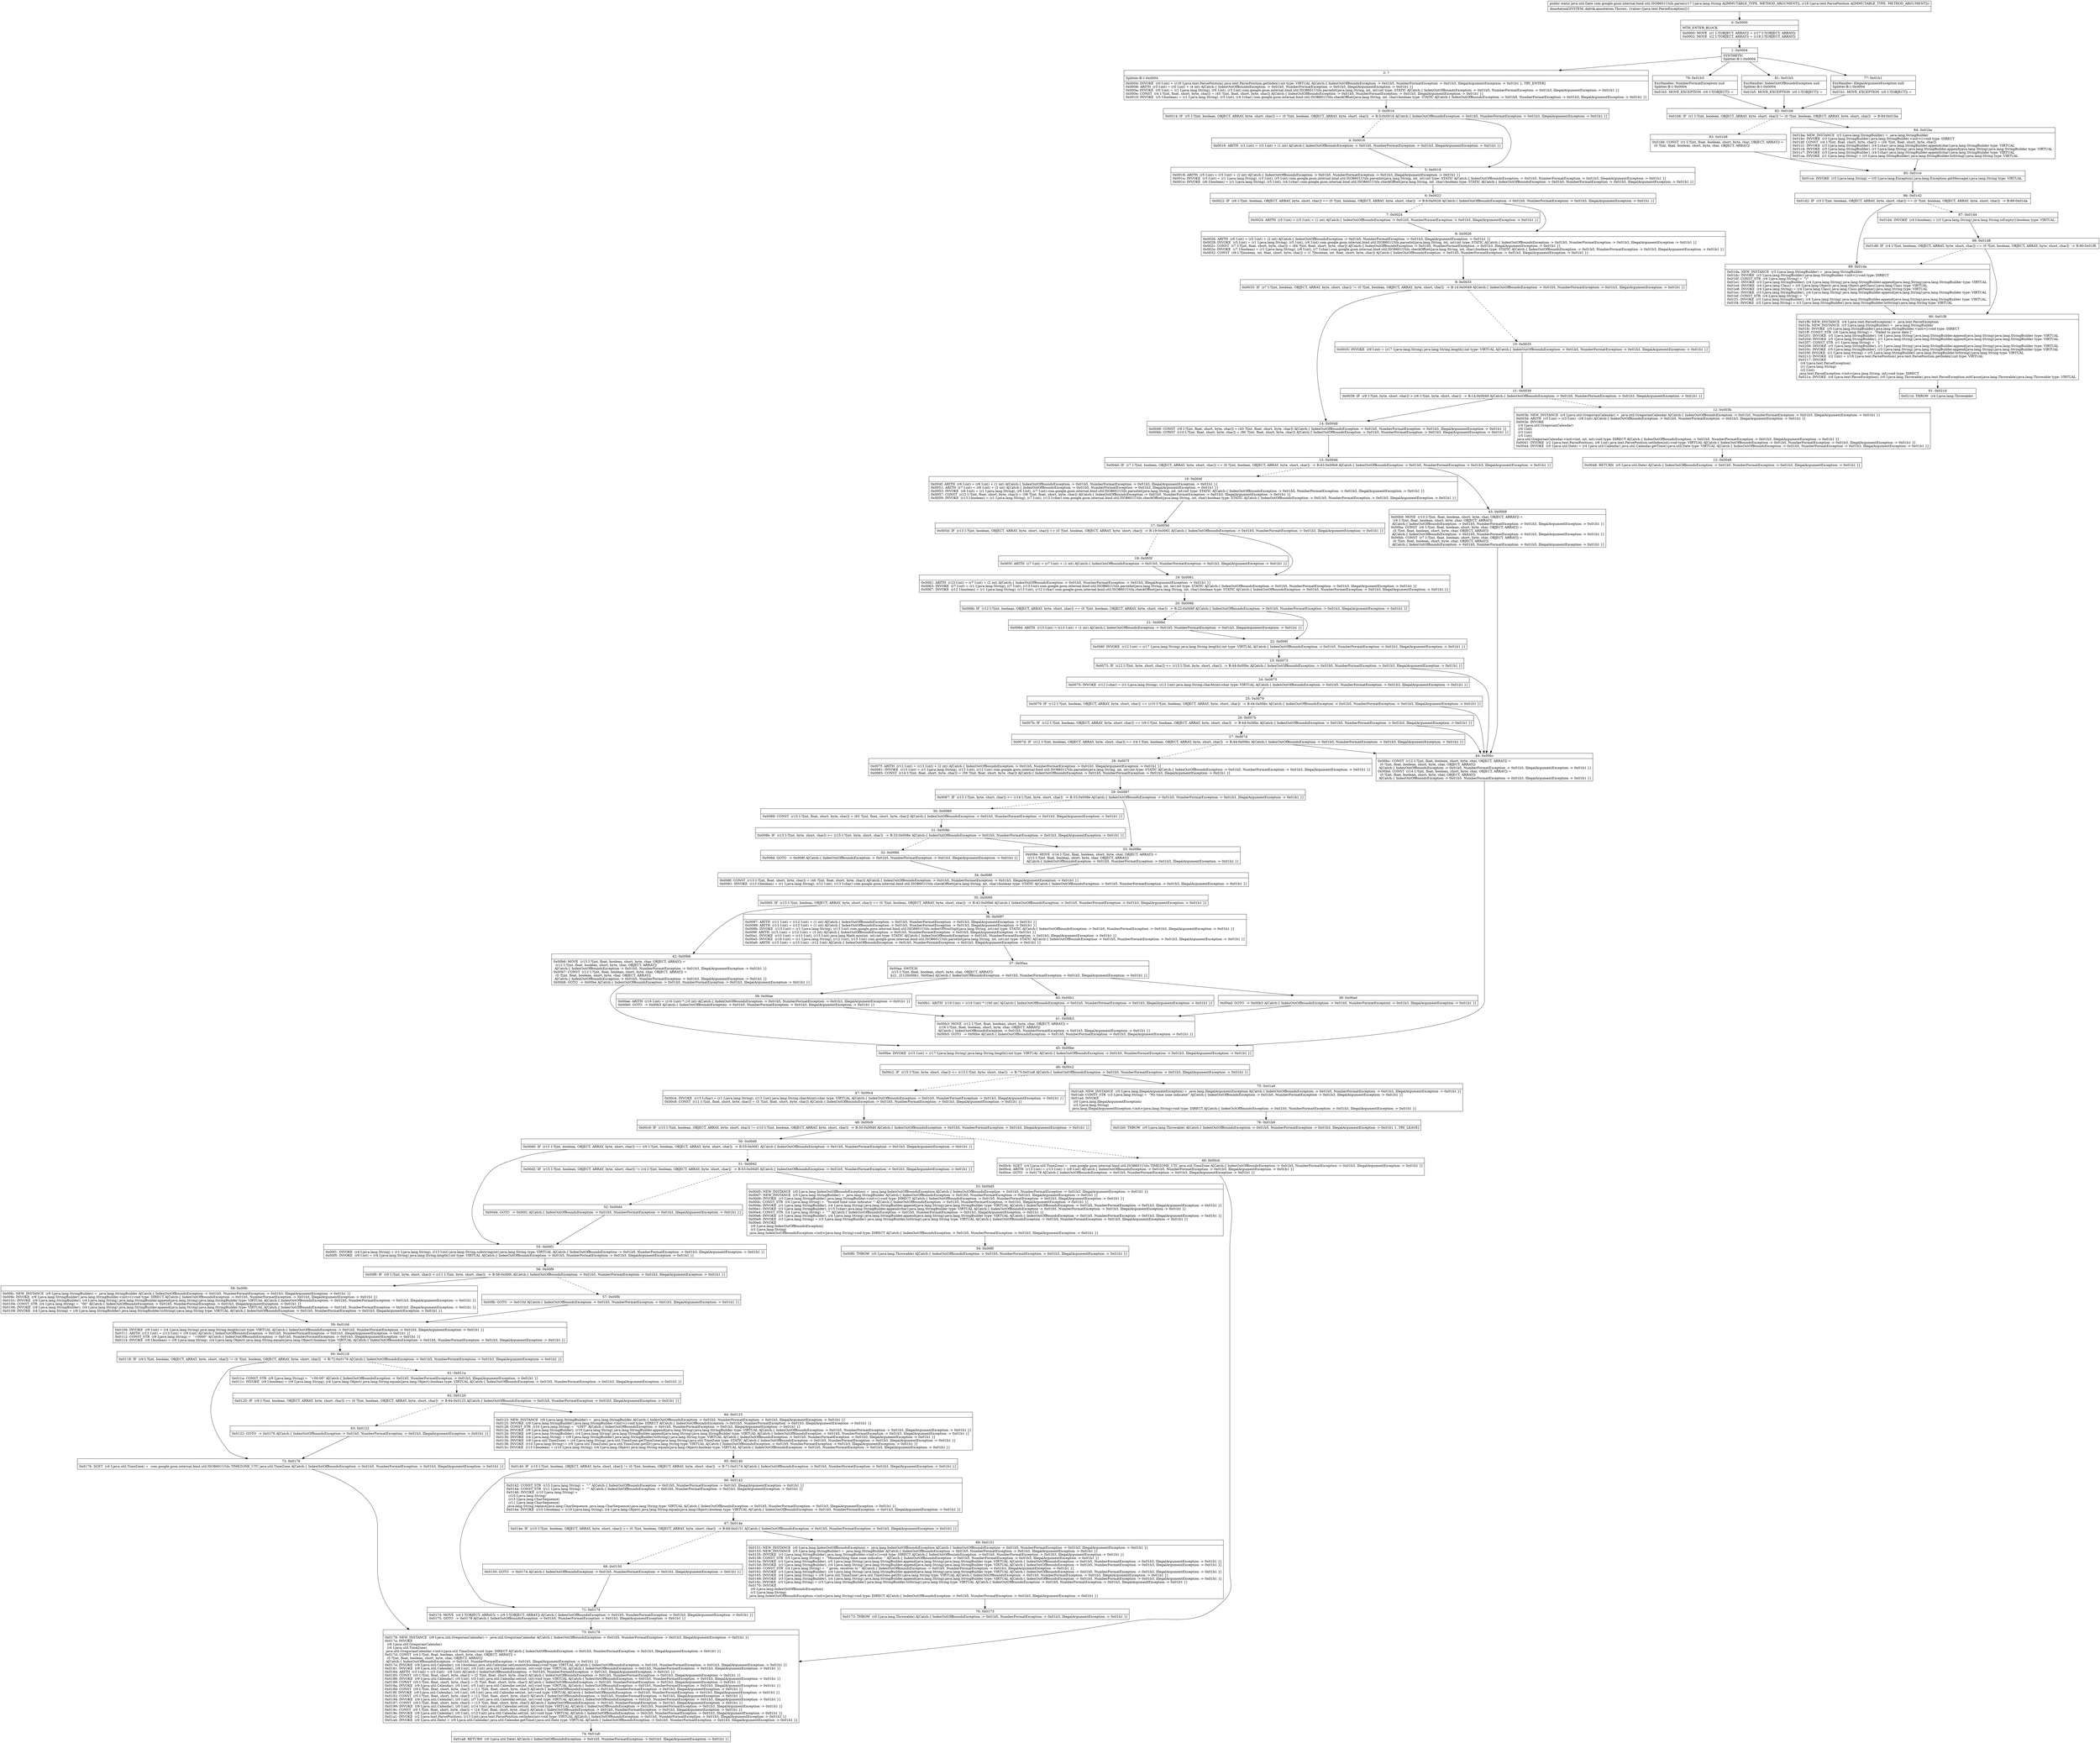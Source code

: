 digraph "CFG forcom.google.gson.internal.bind.util.ISO8601Utils.parse(Ljava\/lang\/String;Ljava\/text\/ParsePosition;)Ljava\/util\/Date;" {
Node_0 [shape=record,label="{0\:\ 0x0000|MTH_ENTER_BLOCK\l|0x0000: MOVE  (r1 I:?[OBJECT, ARRAY]) = (r17 I:?[OBJECT, ARRAY]) \l0x0002: MOVE  (r2 I:?[OBJECT, ARRAY]) = (r18 I:?[OBJECT, ARRAY]) \l}"];
Node_1 [shape=record,label="{1\:\ 0x0004|SYNTHETIC\lSplitter:B:1:0x0004\l}"];
Node_2 [shape=record,label="{2\:\ ?|Splitter:B:1:0x0004\l|0x0004: INVOKE  (r0 I:int) = (r18 I:java.text.ParsePosition) java.text.ParsePosition.getIndex():int type: VIRTUAL A[Catch:\{ IndexOutOfBoundsException \-\> 0x01b5, NumberFormatException \-\> 0x01b3, IllegalArgumentException \-\> 0x01b1 \}, TRY_ENTER]\l0x0008: ARITH  (r3 I:int) = (r0 I:int) + (4 int) A[Catch:\{ IndexOutOfBoundsException \-\> 0x01b5, NumberFormatException \-\> 0x01b3, IllegalArgumentException \-\> 0x01b1 \}]\l0x000a: INVOKE  (r0 I:int) = (r1 I:java.lang.String), (r0 I:int), (r3 I:int) com.google.gson.internal.bind.util.ISO8601Utils.parseInt(java.lang.String, int, int):int type: STATIC A[Catch:\{ IndexOutOfBoundsException \-\> 0x01b5, NumberFormatException \-\> 0x01b3, IllegalArgumentException \-\> 0x01b1 \}]\l0x000e: CONST  (r4 I:?[int, float, short, byte, char]) = (45 ?[int, float, short, byte, char]) A[Catch:\{ IndexOutOfBoundsException \-\> 0x01b5, NumberFormatException \-\> 0x01b3, IllegalArgumentException \-\> 0x01b1 \}]\l0x0010: INVOKE  (r5 I:boolean) = (r1 I:java.lang.String), (r3 I:int), (r4 I:char) com.google.gson.internal.bind.util.ISO8601Utils.checkOffset(java.lang.String, int, char):boolean type: STATIC A[Catch:\{ IndexOutOfBoundsException \-\> 0x01b5, NumberFormatException \-\> 0x01b3, IllegalArgumentException \-\> 0x01b1 \}]\l}"];
Node_3 [shape=record,label="{3\:\ 0x0014|0x0014: IF  (r5 I:?[int, boolean, OBJECT, ARRAY, byte, short, char]) == (0 ?[int, boolean, OBJECT, ARRAY, byte, short, char])  \-\> B:5:0x0018 A[Catch:\{ IndexOutOfBoundsException \-\> 0x01b5, NumberFormatException \-\> 0x01b3, IllegalArgumentException \-\> 0x01b1 \}]\l}"];
Node_4 [shape=record,label="{4\:\ 0x0016|0x0016: ARITH  (r3 I:int) = (r3 I:int) + (1 int) A[Catch:\{ IndexOutOfBoundsException \-\> 0x01b5, NumberFormatException \-\> 0x01b3, IllegalArgumentException \-\> 0x01b1 \}]\l}"];
Node_5 [shape=record,label="{5\:\ 0x0018|0x0018: ARITH  (r5 I:int) = (r3 I:int) + (2 int) A[Catch:\{ IndexOutOfBoundsException \-\> 0x01b5, NumberFormatException \-\> 0x01b3, IllegalArgumentException \-\> 0x01b1 \}]\l0x001a: INVOKE  (r3 I:int) = (r1 I:java.lang.String), (r3 I:int), (r5 I:int) com.google.gson.internal.bind.util.ISO8601Utils.parseInt(java.lang.String, int, int):int type: STATIC A[Catch:\{ IndexOutOfBoundsException \-\> 0x01b5, NumberFormatException \-\> 0x01b3, IllegalArgumentException \-\> 0x01b1 \}]\l0x001e: INVOKE  (r6 I:boolean) = (r1 I:java.lang.String), (r5 I:int), (r4 I:char) com.google.gson.internal.bind.util.ISO8601Utils.checkOffset(java.lang.String, int, char):boolean type: STATIC A[Catch:\{ IndexOutOfBoundsException \-\> 0x01b5, NumberFormatException \-\> 0x01b3, IllegalArgumentException \-\> 0x01b1 \}]\l}"];
Node_6 [shape=record,label="{6\:\ 0x0022|0x0022: IF  (r6 I:?[int, boolean, OBJECT, ARRAY, byte, short, char]) == (0 ?[int, boolean, OBJECT, ARRAY, byte, short, char])  \-\> B:8:0x0026 A[Catch:\{ IndexOutOfBoundsException \-\> 0x01b5, NumberFormatException \-\> 0x01b3, IllegalArgumentException \-\> 0x01b1 \}]\l}"];
Node_7 [shape=record,label="{7\:\ 0x0024|0x0024: ARITH  (r5 I:int) = (r5 I:int) + (1 int) A[Catch:\{ IndexOutOfBoundsException \-\> 0x01b5, NumberFormatException \-\> 0x01b3, IllegalArgumentException \-\> 0x01b1 \}]\l}"];
Node_8 [shape=record,label="{8\:\ 0x0026|0x0026: ARITH  (r6 I:int) = (r5 I:int) + (2 int) A[Catch:\{ IndexOutOfBoundsException \-\> 0x01b5, NumberFormatException \-\> 0x01b3, IllegalArgumentException \-\> 0x01b1 \}]\l0x0028: INVOKE  (r5 I:int) = (r1 I:java.lang.String), (r5 I:int), (r6 I:int) com.google.gson.internal.bind.util.ISO8601Utils.parseInt(java.lang.String, int, int):int type: STATIC A[Catch:\{ IndexOutOfBoundsException \-\> 0x01b5, NumberFormatException \-\> 0x01b3, IllegalArgumentException \-\> 0x01b1 \}]\l0x002c: CONST  (r7 I:?[int, float, short, byte, char]) = (84 ?[int, float, short, byte, char]) A[Catch:\{ IndexOutOfBoundsException \-\> 0x01b5, NumberFormatException \-\> 0x01b3, IllegalArgumentException \-\> 0x01b1 \}]\l0x002e: INVOKE  (r7 I:boolean) = (r1 I:java.lang.String), (r6 I:int), (r7 I:char) com.google.gson.internal.bind.util.ISO8601Utils.checkOffset(java.lang.String, int, char):boolean type: STATIC A[Catch:\{ IndexOutOfBoundsException \-\> 0x01b5, NumberFormatException \-\> 0x01b3, IllegalArgumentException \-\> 0x01b1 \}]\l0x0032: CONST  (r8 I:?[boolean, int, float, short, byte, char]) = (1 ?[boolean, int, float, short, byte, char]) A[Catch:\{ IndexOutOfBoundsException \-\> 0x01b5, NumberFormatException \-\> 0x01b3, IllegalArgumentException \-\> 0x01b1 \}]\l}"];
Node_9 [shape=record,label="{9\:\ 0x0033|0x0033: IF  (r7 I:?[int, boolean, OBJECT, ARRAY, byte, short, char]) != (0 ?[int, boolean, OBJECT, ARRAY, byte, short, char])  \-\> B:14:0x0049 A[Catch:\{ IndexOutOfBoundsException \-\> 0x01b5, NumberFormatException \-\> 0x01b3, IllegalArgumentException \-\> 0x01b1 \}]\l}"];
Node_10 [shape=record,label="{10\:\ 0x0035|0x0035: INVOKE  (r9 I:int) = (r17 I:java.lang.String) java.lang.String.length():int type: VIRTUAL A[Catch:\{ IndexOutOfBoundsException \-\> 0x01b5, NumberFormatException \-\> 0x01b3, IllegalArgumentException \-\> 0x01b1 \}]\l}"];
Node_11 [shape=record,label="{11\:\ 0x0039|0x0039: IF  (r9 I:?[int, byte, short, char]) \> (r6 I:?[int, byte, short, char])  \-\> B:14:0x0049 A[Catch:\{ IndexOutOfBoundsException \-\> 0x01b5, NumberFormatException \-\> 0x01b3, IllegalArgumentException \-\> 0x01b1 \}]\l}"];
Node_12 [shape=record,label="{12\:\ 0x003b|0x003b: NEW_INSTANCE  (r4 I:java.util.GregorianCalendar) =  java.util.GregorianCalendar A[Catch:\{ IndexOutOfBoundsException \-\> 0x01b5, NumberFormatException \-\> 0x01b3, IllegalArgumentException \-\> 0x01b1 \}]\l0x003d: ARITH  (r3 I:int) = (r3 I:int) \- (r8 I:int) A[Catch:\{ IndexOutOfBoundsException \-\> 0x01b5, NumberFormatException \-\> 0x01b3, IllegalArgumentException \-\> 0x01b1 \}]\l0x003e: INVOKE  \l  (r4 I:java.util.GregorianCalendar)\l  (r0 I:int)\l  (r3 I:int)\l  (r5 I:int)\l java.util.GregorianCalendar.\<init\>(int, int, int):void type: DIRECT A[Catch:\{ IndexOutOfBoundsException \-\> 0x01b5, NumberFormatException \-\> 0x01b3, IllegalArgumentException \-\> 0x01b1 \}]\l0x0041: INVOKE  (r2 I:java.text.ParsePosition), (r6 I:int) java.text.ParsePosition.setIndex(int):void type: VIRTUAL A[Catch:\{ IndexOutOfBoundsException \-\> 0x01b5, NumberFormatException \-\> 0x01b3, IllegalArgumentException \-\> 0x01b1 \}]\l0x0044: INVOKE  (r0 I:java.util.Date) = (r4 I:java.util.Calendar) java.util.Calendar.getTime():java.util.Date type: VIRTUAL A[Catch:\{ IndexOutOfBoundsException \-\> 0x01b5, NumberFormatException \-\> 0x01b3, IllegalArgumentException \-\> 0x01b1 \}]\l}"];
Node_13 [shape=record,label="{13\:\ 0x0048|0x0048: RETURN  (r0 I:java.util.Date) A[Catch:\{ IndexOutOfBoundsException \-\> 0x01b5, NumberFormatException \-\> 0x01b3, IllegalArgumentException \-\> 0x01b1 \}]\l}"];
Node_14 [shape=record,label="{14\:\ 0x0049|0x0049: CONST  (r9 I:?[int, float, short, byte, char]) = (43 ?[int, float, short, byte, char]) A[Catch:\{ IndexOutOfBoundsException \-\> 0x01b5, NumberFormatException \-\> 0x01b3, IllegalArgumentException \-\> 0x01b1 \}]\l0x004b: CONST  (r10 I:?[int, float, short, byte, char]) = (90 ?[int, float, short, byte, char]) A[Catch:\{ IndexOutOfBoundsException \-\> 0x01b5, NumberFormatException \-\> 0x01b3, IllegalArgumentException \-\> 0x01b1 \}]\l}"];
Node_15 [shape=record,label="{15\:\ 0x004d|0x004d: IF  (r7 I:?[int, boolean, OBJECT, ARRAY, byte, short, char]) == (0 ?[int, boolean, OBJECT, ARRAY, byte, short, char])  \-\> B:43:0x00b9 A[Catch:\{ IndexOutOfBoundsException \-\> 0x01b5, NumberFormatException \-\> 0x01b3, IllegalArgumentException \-\> 0x01b1 \}]\l}"];
Node_16 [shape=record,label="{16\:\ 0x004f|0x004f: ARITH  (r6 I:int) = (r6 I:int) + (1 int) A[Catch:\{ IndexOutOfBoundsException \-\> 0x01b5, NumberFormatException \-\> 0x01b3, IllegalArgumentException \-\> 0x01b1 \}]\l0x0051: ARITH  (r7 I:int) = (r6 I:int) + (2 int) A[Catch:\{ IndexOutOfBoundsException \-\> 0x01b5, NumberFormatException \-\> 0x01b3, IllegalArgumentException \-\> 0x01b1 \}]\l0x0053: INVOKE  (r6 I:int) = (r1 I:java.lang.String), (r6 I:int), (r7 I:int) com.google.gson.internal.bind.util.ISO8601Utils.parseInt(java.lang.String, int, int):int type: STATIC A[Catch:\{ IndexOutOfBoundsException \-\> 0x01b5, NumberFormatException \-\> 0x01b3, IllegalArgumentException \-\> 0x01b1 \}]\l0x0057: CONST  (r12 I:?[int, float, short, byte, char]) = (58 ?[int, float, short, byte, char]) A[Catch:\{ IndexOutOfBoundsException \-\> 0x01b5, NumberFormatException \-\> 0x01b3, IllegalArgumentException \-\> 0x01b1 \}]\l0x0059: INVOKE  (r13 I:boolean) = (r1 I:java.lang.String), (r7 I:int), (r12 I:char) com.google.gson.internal.bind.util.ISO8601Utils.checkOffset(java.lang.String, int, char):boolean type: STATIC A[Catch:\{ IndexOutOfBoundsException \-\> 0x01b5, NumberFormatException \-\> 0x01b3, IllegalArgumentException \-\> 0x01b1 \}]\l}"];
Node_17 [shape=record,label="{17\:\ 0x005d|0x005d: IF  (r13 I:?[int, boolean, OBJECT, ARRAY, byte, short, char]) == (0 ?[int, boolean, OBJECT, ARRAY, byte, short, char])  \-\> B:19:0x0061 A[Catch:\{ IndexOutOfBoundsException \-\> 0x01b5, NumberFormatException \-\> 0x01b3, IllegalArgumentException \-\> 0x01b1 \}]\l}"];
Node_18 [shape=record,label="{18\:\ 0x005f|0x005f: ARITH  (r7 I:int) = (r7 I:int) + (1 int) A[Catch:\{ IndexOutOfBoundsException \-\> 0x01b5, NumberFormatException \-\> 0x01b3, IllegalArgumentException \-\> 0x01b1 \}]\l}"];
Node_19 [shape=record,label="{19\:\ 0x0061|0x0061: ARITH  (r13 I:int) = (r7 I:int) + (2 int) A[Catch:\{ IndexOutOfBoundsException \-\> 0x01b5, NumberFormatException \-\> 0x01b3, IllegalArgumentException \-\> 0x01b1 \}]\l0x0063: INVOKE  (r7 I:int) = (r1 I:java.lang.String), (r7 I:int), (r13 I:int) com.google.gson.internal.bind.util.ISO8601Utils.parseInt(java.lang.String, int, int):int type: STATIC A[Catch:\{ IndexOutOfBoundsException \-\> 0x01b5, NumberFormatException \-\> 0x01b3, IllegalArgumentException \-\> 0x01b1 \}]\l0x0067: INVOKE  (r12 I:boolean) = (r1 I:java.lang.String), (r13 I:int), (r12 I:char) com.google.gson.internal.bind.util.ISO8601Utils.checkOffset(java.lang.String, int, char):boolean type: STATIC A[Catch:\{ IndexOutOfBoundsException \-\> 0x01b5, NumberFormatException \-\> 0x01b3, IllegalArgumentException \-\> 0x01b1 \}]\l}"];
Node_20 [shape=record,label="{20\:\ 0x006b|0x006b: IF  (r12 I:?[int, boolean, OBJECT, ARRAY, byte, short, char]) == (0 ?[int, boolean, OBJECT, ARRAY, byte, short, char])  \-\> B:22:0x006f A[Catch:\{ IndexOutOfBoundsException \-\> 0x01b5, NumberFormatException \-\> 0x01b3, IllegalArgumentException \-\> 0x01b1 \}]\l}"];
Node_21 [shape=record,label="{21\:\ 0x006d|0x006d: ARITH  (r13 I:int) = (r13 I:int) + (1 int) A[Catch:\{ IndexOutOfBoundsException \-\> 0x01b5, NumberFormatException \-\> 0x01b3, IllegalArgumentException \-\> 0x01b1 \}]\l}"];
Node_22 [shape=record,label="{22\:\ 0x006f|0x006f: INVOKE  (r12 I:int) = (r17 I:java.lang.String) java.lang.String.length():int type: VIRTUAL A[Catch:\{ IndexOutOfBoundsException \-\> 0x01b5, NumberFormatException \-\> 0x01b3, IllegalArgumentException \-\> 0x01b1 \}]\l}"];
Node_23 [shape=record,label="{23\:\ 0x0073|0x0073: IF  (r12 I:?[int, byte, short, char]) \<= (r13 I:?[int, byte, short, char])  \-\> B:44:0x00bc A[Catch:\{ IndexOutOfBoundsException \-\> 0x01b5, NumberFormatException \-\> 0x01b3, IllegalArgumentException \-\> 0x01b1 \}]\l}"];
Node_24 [shape=record,label="{24\:\ 0x0075|0x0075: INVOKE  (r12 I:char) = (r1 I:java.lang.String), (r13 I:int) java.lang.String.charAt(int):char type: VIRTUAL A[Catch:\{ IndexOutOfBoundsException \-\> 0x01b5, NumberFormatException \-\> 0x01b3, IllegalArgumentException \-\> 0x01b1 \}]\l}"];
Node_25 [shape=record,label="{25\:\ 0x0079|0x0079: IF  (r12 I:?[int, boolean, OBJECT, ARRAY, byte, short, char]) == (r10 I:?[int, boolean, OBJECT, ARRAY, byte, short, char])  \-\> B:44:0x00bc A[Catch:\{ IndexOutOfBoundsException \-\> 0x01b5, NumberFormatException \-\> 0x01b3, IllegalArgumentException \-\> 0x01b1 \}]\l}"];
Node_26 [shape=record,label="{26\:\ 0x007b|0x007b: IF  (r12 I:?[int, boolean, OBJECT, ARRAY, byte, short, char]) == (r9 I:?[int, boolean, OBJECT, ARRAY, byte, short, char])  \-\> B:44:0x00bc A[Catch:\{ IndexOutOfBoundsException \-\> 0x01b5, NumberFormatException \-\> 0x01b3, IllegalArgumentException \-\> 0x01b1 \}]\l}"];
Node_27 [shape=record,label="{27\:\ 0x007d|0x007d: IF  (r12 I:?[int, boolean, OBJECT, ARRAY, byte, short, char]) == (r4 I:?[int, boolean, OBJECT, ARRAY, byte, short, char])  \-\> B:44:0x00bc A[Catch:\{ IndexOutOfBoundsException \-\> 0x01b5, NumberFormatException \-\> 0x01b3, IllegalArgumentException \-\> 0x01b1 \}]\l}"];
Node_28 [shape=record,label="{28\:\ 0x007f|0x007f: ARITH  (r12 I:int) = (r13 I:int) + (2 int) A[Catch:\{ IndexOutOfBoundsException \-\> 0x01b5, NumberFormatException \-\> 0x01b3, IllegalArgumentException \-\> 0x01b1 \}]\l0x0081: INVOKE  (r13 I:int) = (r1 I:java.lang.String), (r13 I:int), (r12 I:int) com.google.gson.internal.bind.util.ISO8601Utils.parseInt(java.lang.String, int, int):int type: STATIC A[Catch:\{ IndexOutOfBoundsException \-\> 0x01b5, NumberFormatException \-\> 0x01b3, IllegalArgumentException \-\> 0x01b1 \}]\l0x0085: CONST  (r14 I:?[int, float, short, byte, char]) = (59 ?[int, float, short, byte, char]) A[Catch:\{ IndexOutOfBoundsException \-\> 0x01b5, NumberFormatException \-\> 0x01b3, IllegalArgumentException \-\> 0x01b1 \}]\l}"];
Node_29 [shape=record,label="{29\:\ 0x0087|0x0087: IF  (r13 I:?[int, byte, short, char]) \<= (r14 I:?[int, byte, short, char])  \-\> B:33:0x008e A[Catch:\{ IndexOutOfBoundsException \-\> 0x01b5, NumberFormatException \-\> 0x01b3, IllegalArgumentException \-\> 0x01b1 \}]\l}"];
Node_30 [shape=record,label="{30\:\ 0x0089|0x0089: CONST  (r15 I:?[int, float, short, byte, char]) = (63 ?[int, float, short, byte, char]) A[Catch:\{ IndexOutOfBoundsException \-\> 0x01b5, NumberFormatException \-\> 0x01b3, IllegalArgumentException \-\> 0x01b1 \}]\l}"];
Node_31 [shape=record,label="{31\:\ 0x008b|0x008b: IF  (r13 I:?[int, byte, short, char]) \>= (r15 I:?[int, byte, short, char])  \-\> B:33:0x008e A[Catch:\{ IndexOutOfBoundsException \-\> 0x01b5, NumberFormatException \-\> 0x01b3, IllegalArgumentException \-\> 0x01b1 \}]\l}"];
Node_32 [shape=record,label="{32\:\ 0x008d|0x008d: GOTO  \-\> 0x008f A[Catch:\{ IndexOutOfBoundsException \-\> 0x01b5, NumberFormatException \-\> 0x01b3, IllegalArgumentException \-\> 0x01b1 \}]\l}"];
Node_33 [shape=record,label="{33\:\ 0x008e|0x008e: MOVE  (r14 I:?[int, float, boolean, short, byte, char, OBJECT, ARRAY]) = \l  (r13 I:?[int, float, boolean, short, byte, char, OBJECT, ARRAY])\l A[Catch:\{ IndexOutOfBoundsException \-\> 0x01b5, NumberFormatException \-\> 0x01b3, IllegalArgumentException \-\> 0x01b1 \}]\l}"];
Node_34 [shape=record,label="{34\:\ 0x008f|0x008f: CONST  (r13 I:?[int, float, short, byte, char]) = (46 ?[int, float, short, byte, char]) A[Catch:\{ IndexOutOfBoundsException \-\> 0x01b5, NumberFormatException \-\> 0x01b3, IllegalArgumentException \-\> 0x01b1 \}]\l0x0091: INVOKE  (r13 I:boolean) = (r1 I:java.lang.String), (r12 I:int), (r13 I:char) com.google.gson.internal.bind.util.ISO8601Utils.checkOffset(java.lang.String, int, char):boolean type: STATIC A[Catch:\{ IndexOutOfBoundsException \-\> 0x01b5, NumberFormatException \-\> 0x01b3, IllegalArgumentException \-\> 0x01b1 \}]\l}"];
Node_35 [shape=record,label="{35\:\ 0x0095|0x0095: IF  (r13 I:?[int, boolean, OBJECT, ARRAY, byte, short, char]) == (0 ?[int, boolean, OBJECT, ARRAY, byte, short, char])  \-\> B:42:0x00b6 A[Catch:\{ IndexOutOfBoundsException \-\> 0x01b5, NumberFormatException \-\> 0x01b3, IllegalArgumentException \-\> 0x01b1 \}]\l}"];
Node_36 [shape=record,label="{36\:\ 0x0097|0x0097: ARITH  (r12 I:int) = (r12 I:int) + (1 int) A[Catch:\{ IndexOutOfBoundsException \-\> 0x01b5, NumberFormatException \-\> 0x01b3, IllegalArgumentException \-\> 0x01b1 \}]\l0x0099: ARITH  (r13 I:int) = (r12 I:int) + (1 int) A[Catch:\{ IndexOutOfBoundsException \-\> 0x01b5, NumberFormatException \-\> 0x01b3, IllegalArgumentException \-\> 0x01b1 \}]\l0x009b: INVOKE  (r13 I:int) = (r1 I:java.lang.String), (r13 I:int) com.google.gson.internal.bind.util.ISO8601Utils.indexOfNonDigit(java.lang.String, int):int type: STATIC A[Catch:\{ IndexOutOfBoundsException \-\> 0x01b5, NumberFormatException \-\> 0x01b3, IllegalArgumentException \-\> 0x01b1 \}]\l0x009f: ARITH  (r15 I:int) = (r12 I:int) + (3 int) A[Catch:\{ IndexOutOfBoundsException \-\> 0x01b5, NumberFormatException \-\> 0x01b3, IllegalArgumentException \-\> 0x01b1 \}]\l0x00a1: INVOKE  (r15 I:int) = (r13 I:int), (r15 I:int) java.lang.Math.min(int, int):int type: STATIC A[Catch:\{ IndexOutOfBoundsException \-\> 0x01b5, NumberFormatException \-\> 0x01b3, IllegalArgumentException \-\> 0x01b1 \}]\l0x00a5: INVOKE  (r16 I:int) = (r1 I:java.lang.String), (r12 I:int), (r15 I:int) com.google.gson.internal.bind.util.ISO8601Utils.parseInt(java.lang.String, int, int):int type: STATIC A[Catch:\{ IndexOutOfBoundsException \-\> 0x01b5, NumberFormatException \-\> 0x01b3, IllegalArgumentException \-\> 0x01b1 \}]\l0x00a9: ARITH  (r15 I:int) = (r15 I:int) \- (r12 I:int) A[Catch:\{ IndexOutOfBoundsException \-\> 0x01b5, NumberFormatException \-\> 0x01b3, IllegalArgumentException \-\> 0x01b1 \}]\l}"];
Node_37 [shape=record,label="{37\:\ 0x00aa|0x00aa: SWITCH  \l  (r15 I:?[int, float, boolean, short, byte, char, OBJECT, ARRAY])\l k:[1, 2] t:[0x00b1, 0x00ae] A[Catch:\{ IndexOutOfBoundsException \-\> 0x01b5, NumberFormatException \-\> 0x01b3, IllegalArgumentException \-\> 0x01b1 \}]\l}"];
Node_38 [shape=record,label="{38\:\ 0x00ad|0x00ad: GOTO  \-\> 0x00b3 A[Catch:\{ IndexOutOfBoundsException \-\> 0x01b5, NumberFormatException \-\> 0x01b3, IllegalArgumentException \-\> 0x01b1 \}]\l}"];
Node_39 [shape=record,label="{39\:\ 0x00ae|0x00ae: ARITH  (r16 I:int) = (r16 I:int) * (10 int) A[Catch:\{ IndexOutOfBoundsException \-\> 0x01b5, NumberFormatException \-\> 0x01b3, IllegalArgumentException \-\> 0x01b1 \}]\l0x00b0: GOTO  \-\> 0x00b3 A[Catch:\{ IndexOutOfBoundsException \-\> 0x01b5, NumberFormatException \-\> 0x01b3, IllegalArgumentException \-\> 0x01b1 \}]\l}"];
Node_40 [shape=record,label="{40\:\ 0x00b1|0x00b1: ARITH  (r16 I:int) = (r16 I:int) * (100 int) A[Catch:\{ IndexOutOfBoundsException \-\> 0x01b5, NumberFormatException \-\> 0x01b3, IllegalArgumentException \-\> 0x01b1 \}]\l}"];
Node_41 [shape=record,label="{41\:\ 0x00b3|0x00b3: MOVE  (r12 I:?[int, float, boolean, short, byte, char, OBJECT, ARRAY]) = \l  (r16 I:?[int, float, boolean, short, byte, char, OBJECT, ARRAY])\l A[Catch:\{ IndexOutOfBoundsException \-\> 0x01b5, NumberFormatException \-\> 0x01b3, IllegalArgumentException \-\> 0x01b1 \}]\l0x00b5: GOTO  \-\> 0x00be A[Catch:\{ IndexOutOfBoundsException \-\> 0x01b5, NumberFormatException \-\> 0x01b3, IllegalArgumentException \-\> 0x01b1 \}]\l}"];
Node_42 [shape=record,label="{42\:\ 0x00b6|0x00b6: MOVE  (r13 I:?[int, float, boolean, short, byte, char, OBJECT, ARRAY]) = \l  (r12 I:?[int, float, boolean, short, byte, char, OBJECT, ARRAY])\l A[Catch:\{ IndexOutOfBoundsException \-\> 0x01b5, NumberFormatException \-\> 0x01b3, IllegalArgumentException \-\> 0x01b1 \}]\l0x00b7: CONST  (r12 I:?[int, float, boolean, short, byte, char, OBJECT, ARRAY]) = \l  (0 ?[int, float, boolean, short, byte, char, OBJECT, ARRAY])\l A[Catch:\{ IndexOutOfBoundsException \-\> 0x01b5, NumberFormatException \-\> 0x01b3, IllegalArgumentException \-\> 0x01b1 \}]\l0x00b8: GOTO  \-\> 0x00be A[Catch:\{ IndexOutOfBoundsException \-\> 0x01b5, NumberFormatException \-\> 0x01b3, IllegalArgumentException \-\> 0x01b1 \}]\l}"];
Node_43 [shape=record,label="{43\:\ 0x00b9|0x00b9: MOVE  (r13 I:?[int, float, boolean, short, byte, char, OBJECT, ARRAY]) = \l  (r6 I:?[int, float, boolean, short, byte, char, OBJECT, ARRAY])\l A[Catch:\{ IndexOutOfBoundsException \-\> 0x01b5, NumberFormatException \-\> 0x01b3, IllegalArgumentException \-\> 0x01b1 \}]\l0x00ba: CONST  (r6 I:?[int, float, boolean, short, byte, char, OBJECT, ARRAY]) = \l  (0 ?[int, float, boolean, short, byte, char, OBJECT, ARRAY])\l A[Catch:\{ IndexOutOfBoundsException \-\> 0x01b5, NumberFormatException \-\> 0x01b3, IllegalArgumentException \-\> 0x01b1 \}]\l0x00bb: CONST  (r7 I:?[int, float, boolean, short, byte, char, OBJECT, ARRAY]) = \l  (0 ?[int, float, boolean, short, byte, char, OBJECT, ARRAY])\l A[Catch:\{ IndexOutOfBoundsException \-\> 0x01b5, NumberFormatException \-\> 0x01b3, IllegalArgumentException \-\> 0x01b1 \}]\l}"];
Node_44 [shape=record,label="{44\:\ 0x00bc|0x00bc: CONST  (r12 I:?[int, float, boolean, short, byte, char, OBJECT, ARRAY]) = \l  (0 ?[int, float, boolean, short, byte, char, OBJECT, ARRAY])\l A[Catch:\{ IndexOutOfBoundsException \-\> 0x01b5, NumberFormatException \-\> 0x01b3, IllegalArgumentException \-\> 0x01b1 \}]\l0x00bd: CONST  (r14 I:?[int, float, boolean, short, byte, char, OBJECT, ARRAY]) = \l  (0 ?[int, float, boolean, short, byte, char, OBJECT, ARRAY])\l A[Catch:\{ IndexOutOfBoundsException \-\> 0x01b5, NumberFormatException \-\> 0x01b3, IllegalArgumentException \-\> 0x01b1 \}]\l}"];
Node_45 [shape=record,label="{45\:\ 0x00be|0x00be: INVOKE  (r15 I:int) = (r17 I:java.lang.String) java.lang.String.length():int type: VIRTUAL A[Catch:\{ IndexOutOfBoundsException \-\> 0x01b5, NumberFormatException \-\> 0x01b3, IllegalArgumentException \-\> 0x01b1 \}]\l}"];
Node_46 [shape=record,label="{46\:\ 0x00c2|0x00c2: IF  (r15 I:?[int, byte, short, char]) \<= (r13 I:?[int, byte, short, char])  \-\> B:75:0x01a9 A[Catch:\{ IndexOutOfBoundsException \-\> 0x01b5, NumberFormatException \-\> 0x01b3, IllegalArgumentException \-\> 0x01b1 \}]\l}"];
Node_47 [shape=record,label="{47\:\ 0x00c4|0x00c4: INVOKE  (r15 I:char) = (r1 I:java.lang.String), (r13 I:int) java.lang.String.charAt(int):char type: VIRTUAL A[Catch:\{ IndexOutOfBoundsException \-\> 0x01b5, NumberFormatException \-\> 0x01b3, IllegalArgumentException \-\> 0x01b1 \}]\l0x00c8: CONST  (r11 I:?[int, float, short, byte, char]) = (5 ?[int, float, short, byte, char]) A[Catch:\{ IndexOutOfBoundsException \-\> 0x01b5, NumberFormatException \-\> 0x01b3, IllegalArgumentException \-\> 0x01b1 \}]\l}"];
Node_48 [shape=record,label="{48\:\ 0x00c9|0x00c9: IF  (r15 I:?[int, boolean, OBJECT, ARRAY, byte, short, char]) != (r10 I:?[int, boolean, OBJECT, ARRAY, byte, short, char])  \-\> B:50:0x00d0 A[Catch:\{ IndexOutOfBoundsException \-\> 0x01b5, NumberFormatException \-\> 0x01b3, IllegalArgumentException \-\> 0x01b1 \}]\l}"];
Node_49 [shape=record,label="{49\:\ 0x00cb|0x00cb: SGET  (r4 I:java.util.TimeZone) =  com.google.gson.internal.bind.util.ISO8601Utils.TIMEZONE_UTC java.util.TimeZone A[Catch:\{ IndexOutOfBoundsException \-\> 0x01b5, NumberFormatException \-\> 0x01b3, IllegalArgumentException \-\> 0x01b1 \}]\l0x00cd: ARITH  (r13 I:int) = (r13 I:int) + (r8 I:int) A[Catch:\{ IndexOutOfBoundsException \-\> 0x01b5, NumberFormatException \-\> 0x01b3, IllegalArgumentException \-\> 0x01b1 \}]\l0x00ce: GOTO  \-\> 0x0178 A[Catch:\{ IndexOutOfBoundsException \-\> 0x01b5, NumberFormatException \-\> 0x01b3, IllegalArgumentException \-\> 0x01b1 \}]\l}"];
Node_50 [shape=record,label="{50\:\ 0x00d0|0x00d0: IF  (r15 I:?[int, boolean, OBJECT, ARRAY, byte, short, char]) == (r9 I:?[int, boolean, OBJECT, ARRAY, byte, short, char])  \-\> B:55:0x00f1 A[Catch:\{ IndexOutOfBoundsException \-\> 0x01b5, NumberFormatException \-\> 0x01b3, IllegalArgumentException \-\> 0x01b1 \}]\l}"];
Node_51 [shape=record,label="{51\:\ 0x00d2|0x00d2: IF  (r15 I:?[int, boolean, OBJECT, ARRAY, byte, short, char]) != (r4 I:?[int, boolean, OBJECT, ARRAY, byte, short, char])  \-\> B:53:0x00d5 A[Catch:\{ IndexOutOfBoundsException \-\> 0x01b5, NumberFormatException \-\> 0x01b3, IllegalArgumentException \-\> 0x01b1 \}]\l}"];
Node_52 [shape=record,label="{52\:\ 0x00d4|0x00d4: GOTO  \-\> 0x00f1 A[Catch:\{ IndexOutOfBoundsException \-\> 0x01b5, NumberFormatException \-\> 0x01b3, IllegalArgumentException \-\> 0x01b1 \}]\l}"];
Node_53 [shape=record,label="{53\:\ 0x00d5|0x00d5: NEW_INSTANCE  (r0 I:java.lang.IndexOutOfBoundsException) =  java.lang.IndexOutOfBoundsException A[Catch:\{ IndexOutOfBoundsException \-\> 0x01b5, NumberFormatException \-\> 0x01b3, IllegalArgumentException \-\> 0x01b1 \}]\l0x00d7: NEW_INSTANCE  (r3 I:java.lang.StringBuilder) =  java.lang.StringBuilder A[Catch:\{ IndexOutOfBoundsException \-\> 0x01b5, NumberFormatException \-\> 0x01b3, IllegalArgumentException \-\> 0x01b1 \}]\l0x00d9: INVOKE  (r3 I:java.lang.StringBuilder) java.lang.StringBuilder.\<init\>():void type: DIRECT A[Catch:\{ IndexOutOfBoundsException \-\> 0x01b5, NumberFormatException \-\> 0x01b3, IllegalArgumentException \-\> 0x01b1 \}]\l0x00dc: CONST_STR  (r4 I:java.lang.String) =  \"Invalid time zone indicator '\" A[Catch:\{ IndexOutOfBoundsException \-\> 0x01b5, NumberFormatException \-\> 0x01b3, IllegalArgumentException \-\> 0x01b1 \}]\l0x00de: INVOKE  (r3 I:java.lang.StringBuilder), (r4 I:java.lang.String) java.lang.StringBuilder.append(java.lang.String):java.lang.StringBuilder type: VIRTUAL A[Catch:\{ IndexOutOfBoundsException \-\> 0x01b5, NumberFormatException \-\> 0x01b3, IllegalArgumentException \-\> 0x01b1 \}]\l0x00e1: INVOKE  (r3 I:java.lang.StringBuilder), (r15 I:char) java.lang.StringBuilder.append(char):java.lang.StringBuilder type: VIRTUAL A[Catch:\{ IndexOutOfBoundsException \-\> 0x01b5, NumberFormatException \-\> 0x01b3, IllegalArgumentException \-\> 0x01b1 \}]\l0x00e4: CONST_STR  (r4 I:java.lang.String) =  \"'\" A[Catch:\{ IndexOutOfBoundsException \-\> 0x01b5, NumberFormatException \-\> 0x01b3, IllegalArgumentException \-\> 0x01b1 \}]\l0x00e6: INVOKE  (r3 I:java.lang.StringBuilder), (r4 I:java.lang.String) java.lang.StringBuilder.append(java.lang.String):java.lang.StringBuilder type: VIRTUAL A[Catch:\{ IndexOutOfBoundsException \-\> 0x01b5, NumberFormatException \-\> 0x01b3, IllegalArgumentException \-\> 0x01b1 \}]\l0x00e9: INVOKE  (r3 I:java.lang.String) = (r3 I:java.lang.StringBuilder) java.lang.StringBuilder.toString():java.lang.String type: VIRTUAL A[Catch:\{ IndexOutOfBoundsException \-\> 0x01b5, NumberFormatException \-\> 0x01b3, IllegalArgumentException \-\> 0x01b1 \}]\l0x00ed: INVOKE  \l  (r0 I:java.lang.IndexOutOfBoundsException)\l  (r3 I:java.lang.String)\l java.lang.IndexOutOfBoundsException.\<init\>(java.lang.String):void type: DIRECT A[Catch:\{ IndexOutOfBoundsException \-\> 0x01b5, NumberFormatException \-\> 0x01b3, IllegalArgumentException \-\> 0x01b1 \}]\l}"];
Node_54 [shape=record,label="{54\:\ 0x00f0|0x00f0: THROW  (r0 I:java.lang.Throwable) A[Catch:\{ IndexOutOfBoundsException \-\> 0x01b5, NumberFormatException \-\> 0x01b3, IllegalArgumentException \-\> 0x01b1 \}]\l}"];
Node_55 [shape=record,label="{55\:\ 0x00f1|0x00f1: INVOKE  (r4 I:java.lang.String) = (r1 I:java.lang.String), (r13 I:int) java.lang.String.substring(int):java.lang.String type: VIRTUAL A[Catch:\{ IndexOutOfBoundsException \-\> 0x01b5, NumberFormatException \-\> 0x01b3, IllegalArgumentException \-\> 0x01b1 \}]\l0x00f5: INVOKE  (r9 I:int) = (r4 I:java.lang.String) java.lang.String.length():int type: VIRTUAL A[Catch:\{ IndexOutOfBoundsException \-\> 0x01b5, NumberFormatException \-\> 0x01b3, IllegalArgumentException \-\> 0x01b1 \}]\l}"];
Node_56 [shape=record,label="{56\:\ 0x00f9|0x00f9: IF  (r9 I:?[int, byte, short, char]) \< (r11 I:?[int, byte, short, char])  \-\> B:58:0x00fc A[Catch:\{ IndexOutOfBoundsException \-\> 0x01b5, NumberFormatException \-\> 0x01b3, IllegalArgumentException \-\> 0x01b1 \}]\l}"];
Node_57 [shape=record,label="{57\:\ 0x00fb|0x00fb: GOTO  \-\> 0x010d A[Catch:\{ IndexOutOfBoundsException \-\> 0x01b5, NumberFormatException \-\> 0x01b3, IllegalArgumentException \-\> 0x01b1 \}]\l}"];
Node_58 [shape=record,label="{58\:\ 0x00fc|0x00fc: NEW_INSTANCE  (r9 I:java.lang.StringBuilder) =  java.lang.StringBuilder A[Catch:\{ IndexOutOfBoundsException \-\> 0x01b5, NumberFormatException \-\> 0x01b3, IllegalArgumentException \-\> 0x01b1 \}]\l0x00fe: INVOKE  (r9 I:java.lang.StringBuilder) java.lang.StringBuilder.\<init\>():void type: DIRECT A[Catch:\{ IndexOutOfBoundsException \-\> 0x01b5, NumberFormatException \-\> 0x01b3, IllegalArgumentException \-\> 0x01b1 \}]\l0x0101: INVOKE  (r9 I:java.lang.StringBuilder), (r4 I:java.lang.String) java.lang.StringBuilder.append(java.lang.String):java.lang.StringBuilder type: VIRTUAL A[Catch:\{ IndexOutOfBoundsException \-\> 0x01b5, NumberFormatException \-\> 0x01b3, IllegalArgumentException \-\> 0x01b1 \}]\l0x0104: CONST_STR  (r4 I:java.lang.String) =  \"00\" A[Catch:\{ IndexOutOfBoundsException \-\> 0x01b5, NumberFormatException \-\> 0x01b3, IllegalArgumentException \-\> 0x01b1 \}]\l0x0106: INVOKE  (r9 I:java.lang.StringBuilder), (r4 I:java.lang.String) java.lang.StringBuilder.append(java.lang.String):java.lang.StringBuilder type: VIRTUAL A[Catch:\{ IndexOutOfBoundsException \-\> 0x01b5, NumberFormatException \-\> 0x01b3, IllegalArgumentException \-\> 0x01b1 \}]\l0x0109: INVOKE  (r4 I:java.lang.String) = (r9 I:java.lang.StringBuilder) java.lang.StringBuilder.toString():java.lang.String type: VIRTUAL A[Catch:\{ IndexOutOfBoundsException \-\> 0x01b5, NumberFormatException \-\> 0x01b3, IllegalArgumentException \-\> 0x01b1 \}]\l}"];
Node_59 [shape=record,label="{59\:\ 0x010d|0x010d: INVOKE  (r9 I:int) = (r4 I:java.lang.String) java.lang.String.length():int type: VIRTUAL A[Catch:\{ IndexOutOfBoundsException \-\> 0x01b5, NumberFormatException \-\> 0x01b3, IllegalArgumentException \-\> 0x01b1 \}]\l0x0111: ARITH  (r13 I:int) = (r13 I:int) + (r9 I:int) A[Catch:\{ IndexOutOfBoundsException \-\> 0x01b5, NumberFormatException \-\> 0x01b3, IllegalArgumentException \-\> 0x01b1 \}]\l0x0112: CONST_STR  (r9 I:java.lang.String) =  \"+0000\" A[Catch:\{ IndexOutOfBoundsException \-\> 0x01b5, NumberFormatException \-\> 0x01b3, IllegalArgumentException \-\> 0x01b1 \}]\l0x0114: INVOKE  (r9 I:boolean) = (r9 I:java.lang.String), (r4 I:java.lang.Object) java.lang.String.equals(java.lang.Object):boolean type: VIRTUAL A[Catch:\{ IndexOutOfBoundsException \-\> 0x01b5, NumberFormatException \-\> 0x01b3, IllegalArgumentException \-\> 0x01b1 \}]\l}"];
Node_60 [shape=record,label="{60\:\ 0x0118|0x0118: IF  (r9 I:?[int, boolean, OBJECT, ARRAY, byte, short, char]) != (0 ?[int, boolean, OBJECT, ARRAY, byte, short, char])  \-\> B:72:0x0176 A[Catch:\{ IndexOutOfBoundsException \-\> 0x01b5, NumberFormatException \-\> 0x01b3, IllegalArgumentException \-\> 0x01b1 \}]\l}"];
Node_61 [shape=record,label="{61\:\ 0x011a|0x011a: CONST_STR  (r9 I:java.lang.String) =  \"+00:00\" A[Catch:\{ IndexOutOfBoundsException \-\> 0x01b5, NumberFormatException \-\> 0x01b3, IllegalArgumentException \-\> 0x01b1 \}]\l0x011c: INVOKE  (r9 I:boolean) = (r9 I:java.lang.String), (r4 I:java.lang.Object) java.lang.String.equals(java.lang.Object):boolean type: VIRTUAL A[Catch:\{ IndexOutOfBoundsException \-\> 0x01b5, NumberFormatException \-\> 0x01b3, IllegalArgumentException \-\> 0x01b1 \}]\l}"];
Node_62 [shape=record,label="{62\:\ 0x0120|0x0120: IF  (r9 I:?[int, boolean, OBJECT, ARRAY, byte, short, char]) == (0 ?[int, boolean, OBJECT, ARRAY, byte, short, char])  \-\> B:64:0x0123 A[Catch:\{ IndexOutOfBoundsException \-\> 0x01b5, NumberFormatException \-\> 0x01b3, IllegalArgumentException \-\> 0x01b1 \}]\l}"];
Node_63 [shape=record,label="{63\:\ 0x0122|0x0122: GOTO  \-\> 0x0176 A[Catch:\{ IndexOutOfBoundsException \-\> 0x01b5, NumberFormatException \-\> 0x01b3, IllegalArgumentException \-\> 0x01b1 \}]\l}"];
Node_64 [shape=record,label="{64\:\ 0x0123|0x0123: NEW_INSTANCE  (r9 I:java.lang.StringBuilder) =  java.lang.StringBuilder A[Catch:\{ IndexOutOfBoundsException \-\> 0x01b5, NumberFormatException \-\> 0x01b3, IllegalArgumentException \-\> 0x01b1 \}]\l0x0125: INVOKE  (r9 I:java.lang.StringBuilder) java.lang.StringBuilder.\<init\>():void type: DIRECT A[Catch:\{ IndexOutOfBoundsException \-\> 0x01b5, NumberFormatException \-\> 0x01b3, IllegalArgumentException \-\> 0x01b1 \}]\l0x0128: CONST_STR  (r10 I:java.lang.String) =  \"GMT\" A[Catch:\{ IndexOutOfBoundsException \-\> 0x01b5, NumberFormatException \-\> 0x01b3, IllegalArgumentException \-\> 0x01b1 \}]\l0x012a: INVOKE  (r9 I:java.lang.StringBuilder), (r10 I:java.lang.String) java.lang.StringBuilder.append(java.lang.String):java.lang.StringBuilder type: VIRTUAL A[Catch:\{ IndexOutOfBoundsException \-\> 0x01b5, NumberFormatException \-\> 0x01b3, IllegalArgumentException \-\> 0x01b1 \}]\l0x012d: INVOKE  (r9 I:java.lang.StringBuilder), (r4 I:java.lang.String) java.lang.StringBuilder.append(java.lang.String):java.lang.StringBuilder type: VIRTUAL A[Catch:\{ IndexOutOfBoundsException \-\> 0x01b5, NumberFormatException \-\> 0x01b3, IllegalArgumentException \-\> 0x01b1 \}]\l0x0130: INVOKE  (r4 I:java.lang.String) = (r9 I:java.lang.StringBuilder) java.lang.StringBuilder.toString():java.lang.String type: VIRTUAL A[Catch:\{ IndexOutOfBoundsException \-\> 0x01b5, NumberFormatException \-\> 0x01b3, IllegalArgumentException \-\> 0x01b1 \}]\l0x0134: INVOKE  (r9 I:java.util.TimeZone) = (r4 I:java.lang.String) java.util.TimeZone.getTimeZone(java.lang.String):java.util.TimeZone type: STATIC A[Catch:\{ IndexOutOfBoundsException \-\> 0x01b5, NumberFormatException \-\> 0x01b3, IllegalArgumentException \-\> 0x01b1 \}]\l0x0138: INVOKE  (r10 I:java.lang.String) = (r9 I:java.util.TimeZone) java.util.TimeZone.getID():java.lang.String type: VIRTUAL A[Catch:\{ IndexOutOfBoundsException \-\> 0x01b5, NumberFormatException \-\> 0x01b3, IllegalArgumentException \-\> 0x01b1 \}]\l0x013c: INVOKE  (r15 I:boolean) = (r10 I:java.lang.String), (r4 I:java.lang.Object) java.lang.String.equals(java.lang.Object):boolean type: VIRTUAL A[Catch:\{ IndexOutOfBoundsException \-\> 0x01b5, NumberFormatException \-\> 0x01b3, IllegalArgumentException \-\> 0x01b1 \}]\l}"];
Node_65 [shape=record,label="{65\:\ 0x0140|0x0140: IF  (r15 I:?[int, boolean, OBJECT, ARRAY, byte, short, char]) != (0 ?[int, boolean, OBJECT, ARRAY, byte, short, char])  \-\> B:71:0x0174 A[Catch:\{ IndexOutOfBoundsException \-\> 0x01b5, NumberFormatException \-\> 0x01b3, IllegalArgumentException \-\> 0x01b1 \}]\l}"];
Node_66 [shape=record,label="{66\:\ 0x0142|0x0142: CONST_STR  (r15 I:java.lang.String) =  \":\" A[Catch:\{ IndexOutOfBoundsException \-\> 0x01b5, NumberFormatException \-\> 0x01b3, IllegalArgumentException \-\> 0x01b1 \}]\l0x0144: CONST_STR  (r11 I:java.lang.String) =  \"\" A[Catch:\{ IndexOutOfBoundsException \-\> 0x01b5, NumberFormatException \-\> 0x01b3, IllegalArgumentException \-\> 0x01b1 \}]\l0x0146: INVOKE  (r10 I:java.lang.String) = \l  (r10 I:java.lang.String)\l  (r15 I:java.lang.CharSequence)\l  (r11 I:java.lang.CharSequence)\l java.lang.String.replace(java.lang.CharSequence, java.lang.CharSequence):java.lang.String type: VIRTUAL A[Catch:\{ IndexOutOfBoundsException \-\> 0x01b5, NumberFormatException \-\> 0x01b3, IllegalArgumentException \-\> 0x01b1 \}]\l0x014a: INVOKE  (r10 I:boolean) = (r10 I:java.lang.String), (r4 I:java.lang.Object) java.lang.String.equals(java.lang.Object):boolean type: VIRTUAL A[Catch:\{ IndexOutOfBoundsException \-\> 0x01b5, NumberFormatException \-\> 0x01b3, IllegalArgumentException \-\> 0x01b1 \}]\l}"];
Node_67 [shape=record,label="{67\:\ 0x014e|0x014e: IF  (r10 I:?[int, boolean, OBJECT, ARRAY, byte, short, char]) == (0 ?[int, boolean, OBJECT, ARRAY, byte, short, char])  \-\> B:69:0x0151 A[Catch:\{ IndexOutOfBoundsException \-\> 0x01b5, NumberFormatException \-\> 0x01b3, IllegalArgumentException \-\> 0x01b1 \}]\l}"];
Node_68 [shape=record,label="{68\:\ 0x0150|0x0150: GOTO  \-\> 0x0174 A[Catch:\{ IndexOutOfBoundsException \-\> 0x01b5, NumberFormatException \-\> 0x01b3, IllegalArgumentException \-\> 0x01b1 \}]\l}"];
Node_69 [shape=record,label="{69\:\ 0x0151|0x0151: NEW_INSTANCE  (r0 I:java.lang.IndexOutOfBoundsException) =  java.lang.IndexOutOfBoundsException A[Catch:\{ IndexOutOfBoundsException \-\> 0x01b5, NumberFormatException \-\> 0x01b3, IllegalArgumentException \-\> 0x01b1 \}]\l0x0153: NEW_INSTANCE  (r3 I:java.lang.StringBuilder) =  java.lang.StringBuilder A[Catch:\{ IndexOutOfBoundsException \-\> 0x01b5, NumberFormatException \-\> 0x01b3, IllegalArgumentException \-\> 0x01b1 \}]\l0x0155: INVOKE  (r3 I:java.lang.StringBuilder) java.lang.StringBuilder.\<init\>():void type: DIRECT A[Catch:\{ IndexOutOfBoundsException \-\> 0x01b5, NumberFormatException \-\> 0x01b3, IllegalArgumentException \-\> 0x01b1 \}]\l0x0158: CONST_STR  (r5 I:java.lang.String) =  \"Mismatching time zone indicator: \" A[Catch:\{ IndexOutOfBoundsException \-\> 0x01b5, NumberFormatException \-\> 0x01b3, IllegalArgumentException \-\> 0x01b1 \}]\l0x015a: INVOKE  (r3 I:java.lang.StringBuilder), (r5 I:java.lang.String) java.lang.StringBuilder.append(java.lang.String):java.lang.StringBuilder type: VIRTUAL A[Catch:\{ IndexOutOfBoundsException \-\> 0x01b5, NumberFormatException \-\> 0x01b3, IllegalArgumentException \-\> 0x01b1 \}]\l0x015d: INVOKE  (r3 I:java.lang.StringBuilder), (r4 I:java.lang.String) java.lang.StringBuilder.append(java.lang.String):java.lang.StringBuilder type: VIRTUAL A[Catch:\{ IndexOutOfBoundsException \-\> 0x01b5, NumberFormatException \-\> 0x01b3, IllegalArgumentException \-\> 0x01b1 \}]\l0x0160: CONST_STR  (r4 I:java.lang.String) =  \" given, resolves to \" A[Catch:\{ IndexOutOfBoundsException \-\> 0x01b5, NumberFormatException \-\> 0x01b3, IllegalArgumentException \-\> 0x01b1 \}]\l0x0162: INVOKE  (r3 I:java.lang.StringBuilder), (r4 I:java.lang.String) java.lang.StringBuilder.append(java.lang.String):java.lang.StringBuilder type: VIRTUAL A[Catch:\{ IndexOutOfBoundsException \-\> 0x01b5, NumberFormatException \-\> 0x01b3, IllegalArgumentException \-\> 0x01b1 \}]\l0x0165: INVOKE  (r4 I:java.lang.String) = (r9 I:java.util.TimeZone) java.util.TimeZone.getID():java.lang.String type: VIRTUAL A[Catch:\{ IndexOutOfBoundsException \-\> 0x01b5, NumberFormatException \-\> 0x01b3, IllegalArgumentException \-\> 0x01b1 \}]\l0x0169: INVOKE  (r3 I:java.lang.StringBuilder), (r4 I:java.lang.String) java.lang.StringBuilder.append(java.lang.String):java.lang.StringBuilder type: VIRTUAL A[Catch:\{ IndexOutOfBoundsException \-\> 0x01b5, NumberFormatException \-\> 0x01b3, IllegalArgumentException \-\> 0x01b1 \}]\l0x016c: INVOKE  (r3 I:java.lang.String) = (r3 I:java.lang.StringBuilder) java.lang.StringBuilder.toString():java.lang.String type: VIRTUAL A[Catch:\{ IndexOutOfBoundsException \-\> 0x01b5, NumberFormatException \-\> 0x01b3, IllegalArgumentException \-\> 0x01b1 \}]\l0x0170: INVOKE  \l  (r0 I:java.lang.IndexOutOfBoundsException)\l  (r3 I:java.lang.String)\l java.lang.IndexOutOfBoundsException.\<init\>(java.lang.String):void type: DIRECT A[Catch:\{ IndexOutOfBoundsException \-\> 0x01b5, NumberFormatException \-\> 0x01b3, IllegalArgumentException \-\> 0x01b1 \}]\l}"];
Node_70 [shape=record,label="{70\:\ 0x0173|0x0173: THROW  (r0 I:java.lang.Throwable) A[Catch:\{ IndexOutOfBoundsException \-\> 0x01b5, NumberFormatException \-\> 0x01b3, IllegalArgumentException \-\> 0x01b1 \}]\l}"];
Node_71 [shape=record,label="{71\:\ 0x0174|0x0174: MOVE  (r4 I:?[OBJECT, ARRAY]) = (r9 I:?[OBJECT, ARRAY]) A[Catch:\{ IndexOutOfBoundsException \-\> 0x01b5, NumberFormatException \-\> 0x01b3, IllegalArgumentException \-\> 0x01b1 \}]\l0x0175: GOTO  \-\> 0x0178 A[Catch:\{ IndexOutOfBoundsException \-\> 0x01b5, NumberFormatException \-\> 0x01b3, IllegalArgumentException \-\> 0x01b1 \}]\l}"];
Node_72 [shape=record,label="{72\:\ 0x0176|0x0176: SGET  (r4 I:java.util.TimeZone) =  com.google.gson.internal.bind.util.ISO8601Utils.TIMEZONE_UTC java.util.TimeZone A[Catch:\{ IndexOutOfBoundsException \-\> 0x01b5, NumberFormatException \-\> 0x01b3, IllegalArgumentException \-\> 0x01b1 \}]\l}"];
Node_73 [shape=record,label="{73\:\ 0x0178|0x0178: NEW_INSTANCE  (r9 I:java.util.GregorianCalendar) =  java.util.GregorianCalendar A[Catch:\{ IndexOutOfBoundsException \-\> 0x01b5, NumberFormatException \-\> 0x01b3, IllegalArgumentException \-\> 0x01b1 \}]\l0x017a: INVOKE  \l  (r9 I:java.util.GregorianCalendar)\l  (r4 I:java.util.TimeZone)\l java.util.GregorianCalendar.\<init\>(java.util.TimeZone):void type: DIRECT A[Catch:\{ IndexOutOfBoundsException \-\> 0x01b5, NumberFormatException \-\> 0x01b3, IllegalArgumentException \-\> 0x01b1 \}]\l0x017d: CONST  (r4 I:?[int, float, boolean, short, byte, char, OBJECT, ARRAY]) = \l  (0 ?[int, float, boolean, short, byte, char, OBJECT, ARRAY])\l A[Catch:\{ IndexOutOfBoundsException \-\> 0x01b5, NumberFormatException \-\> 0x01b3, IllegalArgumentException \-\> 0x01b1 \}]\l0x017e: INVOKE  (r9 I:java.util.Calendar), (r4 I:boolean) java.util.Calendar.setLenient(boolean):void type: VIRTUAL A[Catch:\{ IndexOutOfBoundsException \-\> 0x01b5, NumberFormatException \-\> 0x01b3, IllegalArgumentException \-\> 0x01b1 \}]\l0x0181: INVOKE  (r9 I:java.util.Calendar), (r8 I:int), (r0 I:int) java.util.Calendar.set(int, int):void type: VIRTUAL A[Catch:\{ IndexOutOfBoundsException \-\> 0x01b5, NumberFormatException \-\> 0x01b3, IllegalArgumentException \-\> 0x01b1 \}]\l0x0184: ARITH  (r3 I:int) = (r3 I:int) \- (r8 I:int) A[Catch:\{ IndexOutOfBoundsException \-\> 0x01b5, NumberFormatException \-\> 0x01b3, IllegalArgumentException \-\> 0x01b1 \}]\l0x0185: CONST  (r0 I:?[int, float, short, byte, char]) = (2 ?[int, float, short, byte, char]) A[Catch:\{ IndexOutOfBoundsException \-\> 0x01b5, NumberFormatException \-\> 0x01b3, IllegalArgumentException \-\> 0x01b1 \}]\l0x0186: INVOKE  (r9 I:java.util.Calendar), (r0 I:int), (r3 I:int) java.util.Calendar.set(int, int):void type: VIRTUAL A[Catch:\{ IndexOutOfBoundsException \-\> 0x01b5, NumberFormatException \-\> 0x01b3, IllegalArgumentException \-\> 0x01b1 \}]\l0x0189: CONST  (r0 I:?[int, float, short, byte, char]) = (5 ?[int, float, short, byte, char]) A[Catch:\{ IndexOutOfBoundsException \-\> 0x01b5, NumberFormatException \-\> 0x01b3, IllegalArgumentException \-\> 0x01b1 \}]\l0x018a: INVOKE  (r9 I:java.util.Calendar), (r0 I:int), (r5 I:int) java.util.Calendar.set(int, int):void type: VIRTUAL A[Catch:\{ IndexOutOfBoundsException \-\> 0x01b5, NumberFormatException \-\> 0x01b3, IllegalArgumentException \-\> 0x01b1 \}]\l0x018d: CONST  (r0 I:?[int, float, short, byte, char]) = (11 ?[int, float, short, byte, char]) A[Catch:\{ IndexOutOfBoundsException \-\> 0x01b5, NumberFormatException \-\> 0x01b3, IllegalArgumentException \-\> 0x01b1 \}]\l0x018f: INVOKE  (r9 I:java.util.Calendar), (r0 I:int), (r6 I:int) java.util.Calendar.set(int, int):void type: VIRTUAL A[Catch:\{ IndexOutOfBoundsException \-\> 0x01b5, NumberFormatException \-\> 0x01b3, IllegalArgumentException \-\> 0x01b1 \}]\l0x0192: CONST  (r0 I:?[int, float, short, byte, char]) = (12 ?[int, float, short, byte, char]) A[Catch:\{ IndexOutOfBoundsException \-\> 0x01b5, NumberFormatException \-\> 0x01b3, IllegalArgumentException \-\> 0x01b1 \}]\l0x0194: INVOKE  (r9 I:java.util.Calendar), (r0 I:int), (r7 I:int) java.util.Calendar.set(int, int):void type: VIRTUAL A[Catch:\{ IndexOutOfBoundsException \-\> 0x01b5, NumberFormatException \-\> 0x01b3, IllegalArgumentException \-\> 0x01b1 \}]\l0x0197: CONST  (r0 I:?[int, float, short, byte, char]) = (13 ?[int, float, short, byte, char]) A[Catch:\{ IndexOutOfBoundsException \-\> 0x01b5, NumberFormatException \-\> 0x01b3, IllegalArgumentException \-\> 0x01b1 \}]\l0x0199: INVOKE  (r9 I:java.util.Calendar), (r0 I:int), (r14 I:int) java.util.Calendar.set(int, int):void type: VIRTUAL A[Catch:\{ IndexOutOfBoundsException \-\> 0x01b5, NumberFormatException \-\> 0x01b3, IllegalArgumentException \-\> 0x01b1 \}]\l0x019c: CONST  (r0 I:?[int, float, short, byte, char]) = (14 ?[int, float, short, byte, char]) A[Catch:\{ IndexOutOfBoundsException \-\> 0x01b5, NumberFormatException \-\> 0x01b3, IllegalArgumentException \-\> 0x01b1 \}]\l0x019e: INVOKE  (r9 I:java.util.Calendar), (r0 I:int), (r12 I:int) java.util.Calendar.set(int, int):void type: VIRTUAL A[Catch:\{ IndexOutOfBoundsException \-\> 0x01b5, NumberFormatException \-\> 0x01b3, IllegalArgumentException \-\> 0x01b1 \}]\l0x01a1: INVOKE  (r2 I:java.text.ParsePosition), (r13 I:int) java.text.ParsePosition.setIndex(int):void type: VIRTUAL A[Catch:\{ IndexOutOfBoundsException \-\> 0x01b5, NumberFormatException \-\> 0x01b3, IllegalArgumentException \-\> 0x01b1 \}]\l0x01a4: INVOKE  (r0 I:java.util.Date) = (r9 I:java.util.Calendar) java.util.Calendar.getTime():java.util.Date type: VIRTUAL A[Catch:\{ IndexOutOfBoundsException \-\> 0x01b5, NumberFormatException \-\> 0x01b3, IllegalArgumentException \-\> 0x01b1 \}]\l}"];
Node_74 [shape=record,label="{74\:\ 0x01a8|0x01a8: RETURN  (r0 I:java.util.Date) A[Catch:\{ IndexOutOfBoundsException \-\> 0x01b5, NumberFormatException \-\> 0x01b3, IllegalArgumentException \-\> 0x01b1 \}]\l}"];
Node_75 [shape=record,label="{75\:\ 0x01a9|0x01a9: NEW_INSTANCE  (r0 I:java.lang.IllegalArgumentException) =  java.lang.IllegalArgumentException A[Catch:\{ IndexOutOfBoundsException \-\> 0x01b5, NumberFormatException \-\> 0x01b3, IllegalArgumentException \-\> 0x01b1 \}]\l0x01ab: CONST_STR  (r3 I:java.lang.String) =  \"No time zone indicator\" A[Catch:\{ IndexOutOfBoundsException \-\> 0x01b5, NumberFormatException \-\> 0x01b3, IllegalArgumentException \-\> 0x01b1 \}]\l0x01ad: INVOKE  \l  (r0 I:java.lang.IllegalArgumentException)\l  (r3 I:java.lang.String)\l java.lang.IllegalArgumentException.\<init\>(java.lang.String):void type: DIRECT A[Catch:\{ IndexOutOfBoundsException \-\> 0x01b5, NumberFormatException \-\> 0x01b3, IllegalArgumentException \-\> 0x01b1 \}]\l}"];
Node_76 [shape=record,label="{76\:\ 0x01b0|0x01b0: THROW  (r0 I:java.lang.Throwable) A[Catch:\{ IndexOutOfBoundsException \-\> 0x01b5, NumberFormatException \-\> 0x01b3, IllegalArgumentException \-\> 0x01b1 \}, TRY_LEAVE]\l}"];
Node_77 [shape=record,label="{77\:\ 0x01b1|ExcHandler: IllegalArgumentException null\lSplitter:B:1:0x0004\l|0x01b1: MOVE_EXCEPTION  (r0 I:?[OBJECT]) =  \l}"];
Node_79 [shape=record,label="{79\:\ 0x01b3|ExcHandler: NumberFormatException null\lSplitter:B:1:0x0004\l|0x01b3: MOVE_EXCEPTION  (r0 I:?[OBJECT]) =  \l}"];
Node_81 [shape=record,label="{81\:\ 0x01b5|ExcHandler: IndexOutOfBoundsException null\lSplitter:B:1:0x0004\l|0x01b5: MOVE_EXCEPTION  (r0 I:?[OBJECT]) =  \l}"];
Node_82 [shape=record,label="{82\:\ 0x01b6|0x01b6: IF  (r1 I:?[int, boolean, OBJECT, ARRAY, byte, short, char]) != (0 ?[int, boolean, OBJECT, ARRAY, byte, short, char])  \-\> B:84:0x01ba \l}"];
Node_83 [shape=record,label="{83\:\ 0x01b8|0x01b8: CONST  (r1 I:?[int, float, boolean, short, byte, char, OBJECT, ARRAY]) = \l  (0 ?[int, float, boolean, short, byte, char, OBJECT, ARRAY])\l \l}"];
Node_84 [shape=record,label="{84\:\ 0x01ba|0x01ba: NEW_INSTANCE  (r3 I:java.lang.StringBuilder) =  java.lang.StringBuilder \l0x01bc: INVOKE  (r3 I:java.lang.StringBuilder) java.lang.StringBuilder.\<init\>():void type: DIRECT \l0x01bf: CONST  (r4 I:?[int, float, short, byte, char]) = (34 ?[int, float, short, byte, char]) \l0x01c1: INVOKE  (r3 I:java.lang.StringBuilder), (r4 I:char) java.lang.StringBuilder.append(char):java.lang.StringBuilder type: VIRTUAL \l0x01c4: INVOKE  (r3 I:java.lang.StringBuilder), (r1 I:java.lang.String) java.lang.StringBuilder.append(java.lang.String):java.lang.StringBuilder type: VIRTUAL \l0x01c7: INVOKE  (r3 I:java.lang.StringBuilder), (r4 I:char) java.lang.StringBuilder.append(char):java.lang.StringBuilder type: VIRTUAL \l0x01ca: INVOKE  (r1 I:java.lang.String) = (r3 I:java.lang.StringBuilder) java.lang.StringBuilder.toString():java.lang.String type: VIRTUAL \l}"];
Node_85 [shape=record,label="{85\:\ 0x01ce|0x01ce: INVOKE  (r3 I:java.lang.String) = (r0 I:java.lang.Exception) java.lang.Exception.getMessage():java.lang.String type: VIRTUAL \l}"];
Node_86 [shape=record,label="{86\:\ 0x01d2|0x01d2: IF  (r3 I:?[int, boolean, OBJECT, ARRAY, byte, short, char]) == (0 ?[int, boolean, OBJECT, ARRAY, byte, short, char])  \-\> B:89:0x01da \l}"];
Node_87 [shape=record,label="{87\:\ 0x01d4|0x01d4: INVOKE  (r4 I:boolean) = (r3 I:java.lang.String) java.lang.String.isEmpty():boolean type: VIRTUAL \l}"];
Node_88 [shape=record,label="{88\:\ 0x01d8|0x01d8: IF  (r4 I:?[int, boolean, OBJECT, ARRAY, byte, short, char]) == (0 ?[int, boolean, OBJECT, ARRAY, byte, short, char])  \-\> B:90:0x01f8 \l}"];
Node_89 [shape=record,label="{89\:\ 0x01da|0x01da: NEW_INSTANCE  (r3 I:java.lang.StringBuilder) =  java.lang.StringBuilder \l0x01dc: INVOKE  (r3 I:java.lang.StringBuilder) java.lang.StringBuilder.\<init\>():void type: DIRECT \l0x01df: CONST_STR  (r4 I:java.lang.String) =  \"(\" \l0x01e1: INVOKE  (r3 I:java.lang.StringBuilder), (r4 I:java.lang.String) java.lang.StringBuilder.append(java.lang.String):java.lang.StringBuilder type: VIRTUAL \l0x01e4: INVOKE  (r4 I:java.lang.Class) = (r0 I:java.lang.Object) java.lang.Object.getClass():java.lang.Class type: VIRTUAL \l0x01e8: INVOKE  (r4 I:java.lang.String) = (r4 I:java.lang.Class) java.lang.Class.getName():java.lang.String type: VIRTUAL \l0x01ec: INVOKE  (r3 I:java.lang.StringBuilder), (r4 I:java.lang.String) java.lang.StringBuilder.append(java.lang.String):java.lang.StringBuilder type: VIRTUAL \l0x01ef: CONST_STR  (r4 I:java.lang.String) =  \")\" \l0x01f1: INVOKE  (r3 I:java.lang.StringBuilder), (r4 I:java.lang.String) java.lang.StringBuilder.append(java.lang.String):java.lang.StringBuilder type: VIRTUAL \l0x01f4: INVOKE  (r3 I:java.lang.String) = (r3 I:java.lang.StringBuilder) java.lang.StringBuilder.toString():java.lang.String type: VIRTUAL \l}"];
Node_90 [shape=record,label="{90\:\ 0x01f8|0x01f8: NEW_INSTANCE  (r4 I:java.text.ParseException) =  java.text.ParseException \l0x01fa: NEW_INSTANCE  (r5 I:java.lang.StringBuilder) =  java.lang.StringBuilder \l0x01fc: INVOKE  (r5 I:java.lang.StringBuilder) java.lang.StringBuilder.\<init\>():void type: DIRECT \l0x01ff: CONST_STR  (r6 I:java.lang.String) =  \"Failed to parse date [\" \l0x0201: INVOKE  (r5 I:java.lang.StringBuilder), (r6 I:java.lang.String) java.lang.StringBuilder.append(java.lang.String):java.lang.StringBuilder type: VIRTUAL \l0x0204: INVOKE  (r5 I:java.lang.StringBuilder), (r1 I:java.lang.String) java.lang.StringBuilder.append(java.lang.String):java.lang.StringBuilder type: VIRTUAL \l0x0207: CONST_STR  (r1 I:java.lang.String) =  \"]: \" \l0x0209: INVOKE  (r5 I:java.lang.StringBuilder), (r1 I:java.lang.String) java.lang.StringBuilder.append(java.lang.String):java.lang.StringBuilder type: VIRTUAL \l0x020c: INVOKE  (r5 I:java.lang.StringBuilder), (r3 I:java.lang.String) java.lang.StringBuilder.append(java.lang.String):java.lang.StringBuilder type: VIRTUAL \l0x020f: INVOKE  (r1 I:java.lang.String) = (r5 I:java.lang.StringBuilder) java.lang.StringBuilder.toString():java.lang.String type: VIRTUAL \l0x0213: INVOKE  (r2 I:int) = (r18 I:java.text.ParsePosition) java.text.ParsePosition.getIndex():int type: VIRTUAL \l0x0217: INVOKE  \l  (r4 I:java.text.ParseException)\l  (r1 I:java.lang.String)\l  (r2 I:int)\l java.text.ParseException.\<init\>(java.lang.String, int):void type: DIRECT \l0x021a: INVOKE  (r4 I:java.text.ParseException), (r0 I:java.lang.Throwable) java.text.ParseException.initCause(java.lang.Throwable):java.lang.Throwable type: VIRTUAL \l}"];
Node_91 [shape=record,label="{91\:\ 0x021d|0x021d: THROW  (r4 I:java.lang.Throwable) \l}"];
MethodNode[shape=record,label="{public static java.util.Date com.google.gson.internal.bind.util.ISO8601Utils.parse((r17 I:java.lang.String A[IMMUTABLE_TYPE, METHOD_ARGUMENT]), (r18 I:java.text.ParsePosition A[IMMUTABLE_TYPE, METHOD_ARGUMENT]))  | Annotation[SYSTEM, dalvik.annotation.Throws, \{value=[java.text.ParseException]\}]\l}"];
MethodNode -> Node_0;
Node_0 -> Node_1;
Node_1 -> Node_2;
Node_1 -> Node_81;
Node_1 -> Node_79;
Node_1 -> Node_77;
Node_2 -> Node_3;
Node_3 -> Node_4[style=dashed];
Node_3 -> Node_5;
Node_4 -> Node_5;
Node_5 -> Node_6;
Node_6 -> Node_7[style=dashed];
Node_6 -> Node_8;
Node_7 -> Node_8;
Node_8 -> Node_9;
Node_9 -> Node_10[style=dashed];
Node_9 -> Node_14;
Node_10 -> Node_11;
Node_11 -> Node_12[style=dashed];
Node_11 -> Node_14;
Node_12 -> Node_13;
Node_14 -> Node_15;
Node_15 -> Node_16[style=dashed];
Node_15 -> Node_43;
Node_16 -> Node_17;
Node_17 -> Node_18[style=dashed];
Node_17 -> Node_19;
Node_18 -> Node_19;
Node_19 -> Node_20;
Node_20 -> Node_21[style=dashed];
Node_20 -> Node_22;
Node_21 -> Node_22;
Node_22 -> Node_23;
Node_23 -> Node_24[style=dashed];
Node_23 -> Node_44;
Node_24 -> Node_25;
Node_25 -> Node_26[style=dashed];
Node_25 -> Node_44;
Node_26 -> Node_27[style=dashed];
Node_26 -> Node_44;
Node_27 -> Node_28[style=dashed];
Node_27 -> Node_44;
Node_28 -> Node_29;
Node_29 -> Node_30[style=dashed];
Node_29 -> Node_33;
Node_30 -> Node_31;
Node_31 -> Node_32[style=dashed];
Node_31 -> Node_33;
Node_32 -> Node_34;
Node_33 -> Node_34;
Node_34 -> Node_35;
Node_35 -> Node_36[style=dashed];
Node_35 -> Node_42;
Node_36 -> Node_37;
Node_37 -> Node_38;
Node_37 -> Node_39;
Node_37 -> Node_40;
Node_38 -> Node_41;
Node_39 -> Node_41;
Node_40 -> Node_41;
Node_41 -> Node_45;
Node_42 -> Node_45;
Node_43 -> Node_44;
Node_44 -> Node_45;
Node_45 -> Node_46;
Node_46 -> Node_47[style=dashed];
Node_46 -> Node_75;
Node_47 -> Node_48;
Node_48 -> Node_49[style=dashed];
Node_48 -> Node_50;
Node_49 -> Node_73;
Node_50 -> Node_51[style=dashed];
Node_50 -> Node_55;
Node_51 -> Node_52[style=dashed];
Node_51 -> Node_53;
Node_52 -> Node_55;
Node_53 -> Node_54;
Node_55 -> Node_56;
Node_56 -> Node_57[style=dashed];
Node_56 -> Node_58;
Node_57 -> Node_59;
Node_58 -> Node_59;
Node_59 -> Node_60;
Node_60 -> Node_61[style=dashed];
Node_60 -> Node_72;
Node_61 -> Node_62;
Node_62 -> Node_63[style=dashed];
Node_62 -> Node_64;
Node_63 -> Node_72;
Node_64 -> Node_65;
Node_65 -> Node_66[style=dashed];
Node_65 -> Node_71;
Node_66 -> Node_67;
Node_67 -> Node_68[style=dashed];
Node_67 -> Node_69;
Node_68 -> Node_71;
Node_69 -> Node_70;
Node_71 -> Node_73;
Node_72 -> Node_73;
Node_73 -> Node_74;
Node_75 -> Node_76;
Node_77 -> Node_82;
Node_79 -> Node_82;
Node_81 -> Node_82;
Node_82 -> Node_83[style=dashed];
Node_82 -> Node_84;
Node_83 -> Node_85;
Node_84 -> Node_85;
Node_85 -> Node_86;
Node_86 -> Node_87[style=dashed];
Node_86 -> Node_89;
Node_87 -> Node_88;
Node_88 -> Node_89[style=dashed];
Node_88 -> Node_90;
Node_89 -> Node_90;
Node_90 -> Node_91;
}

